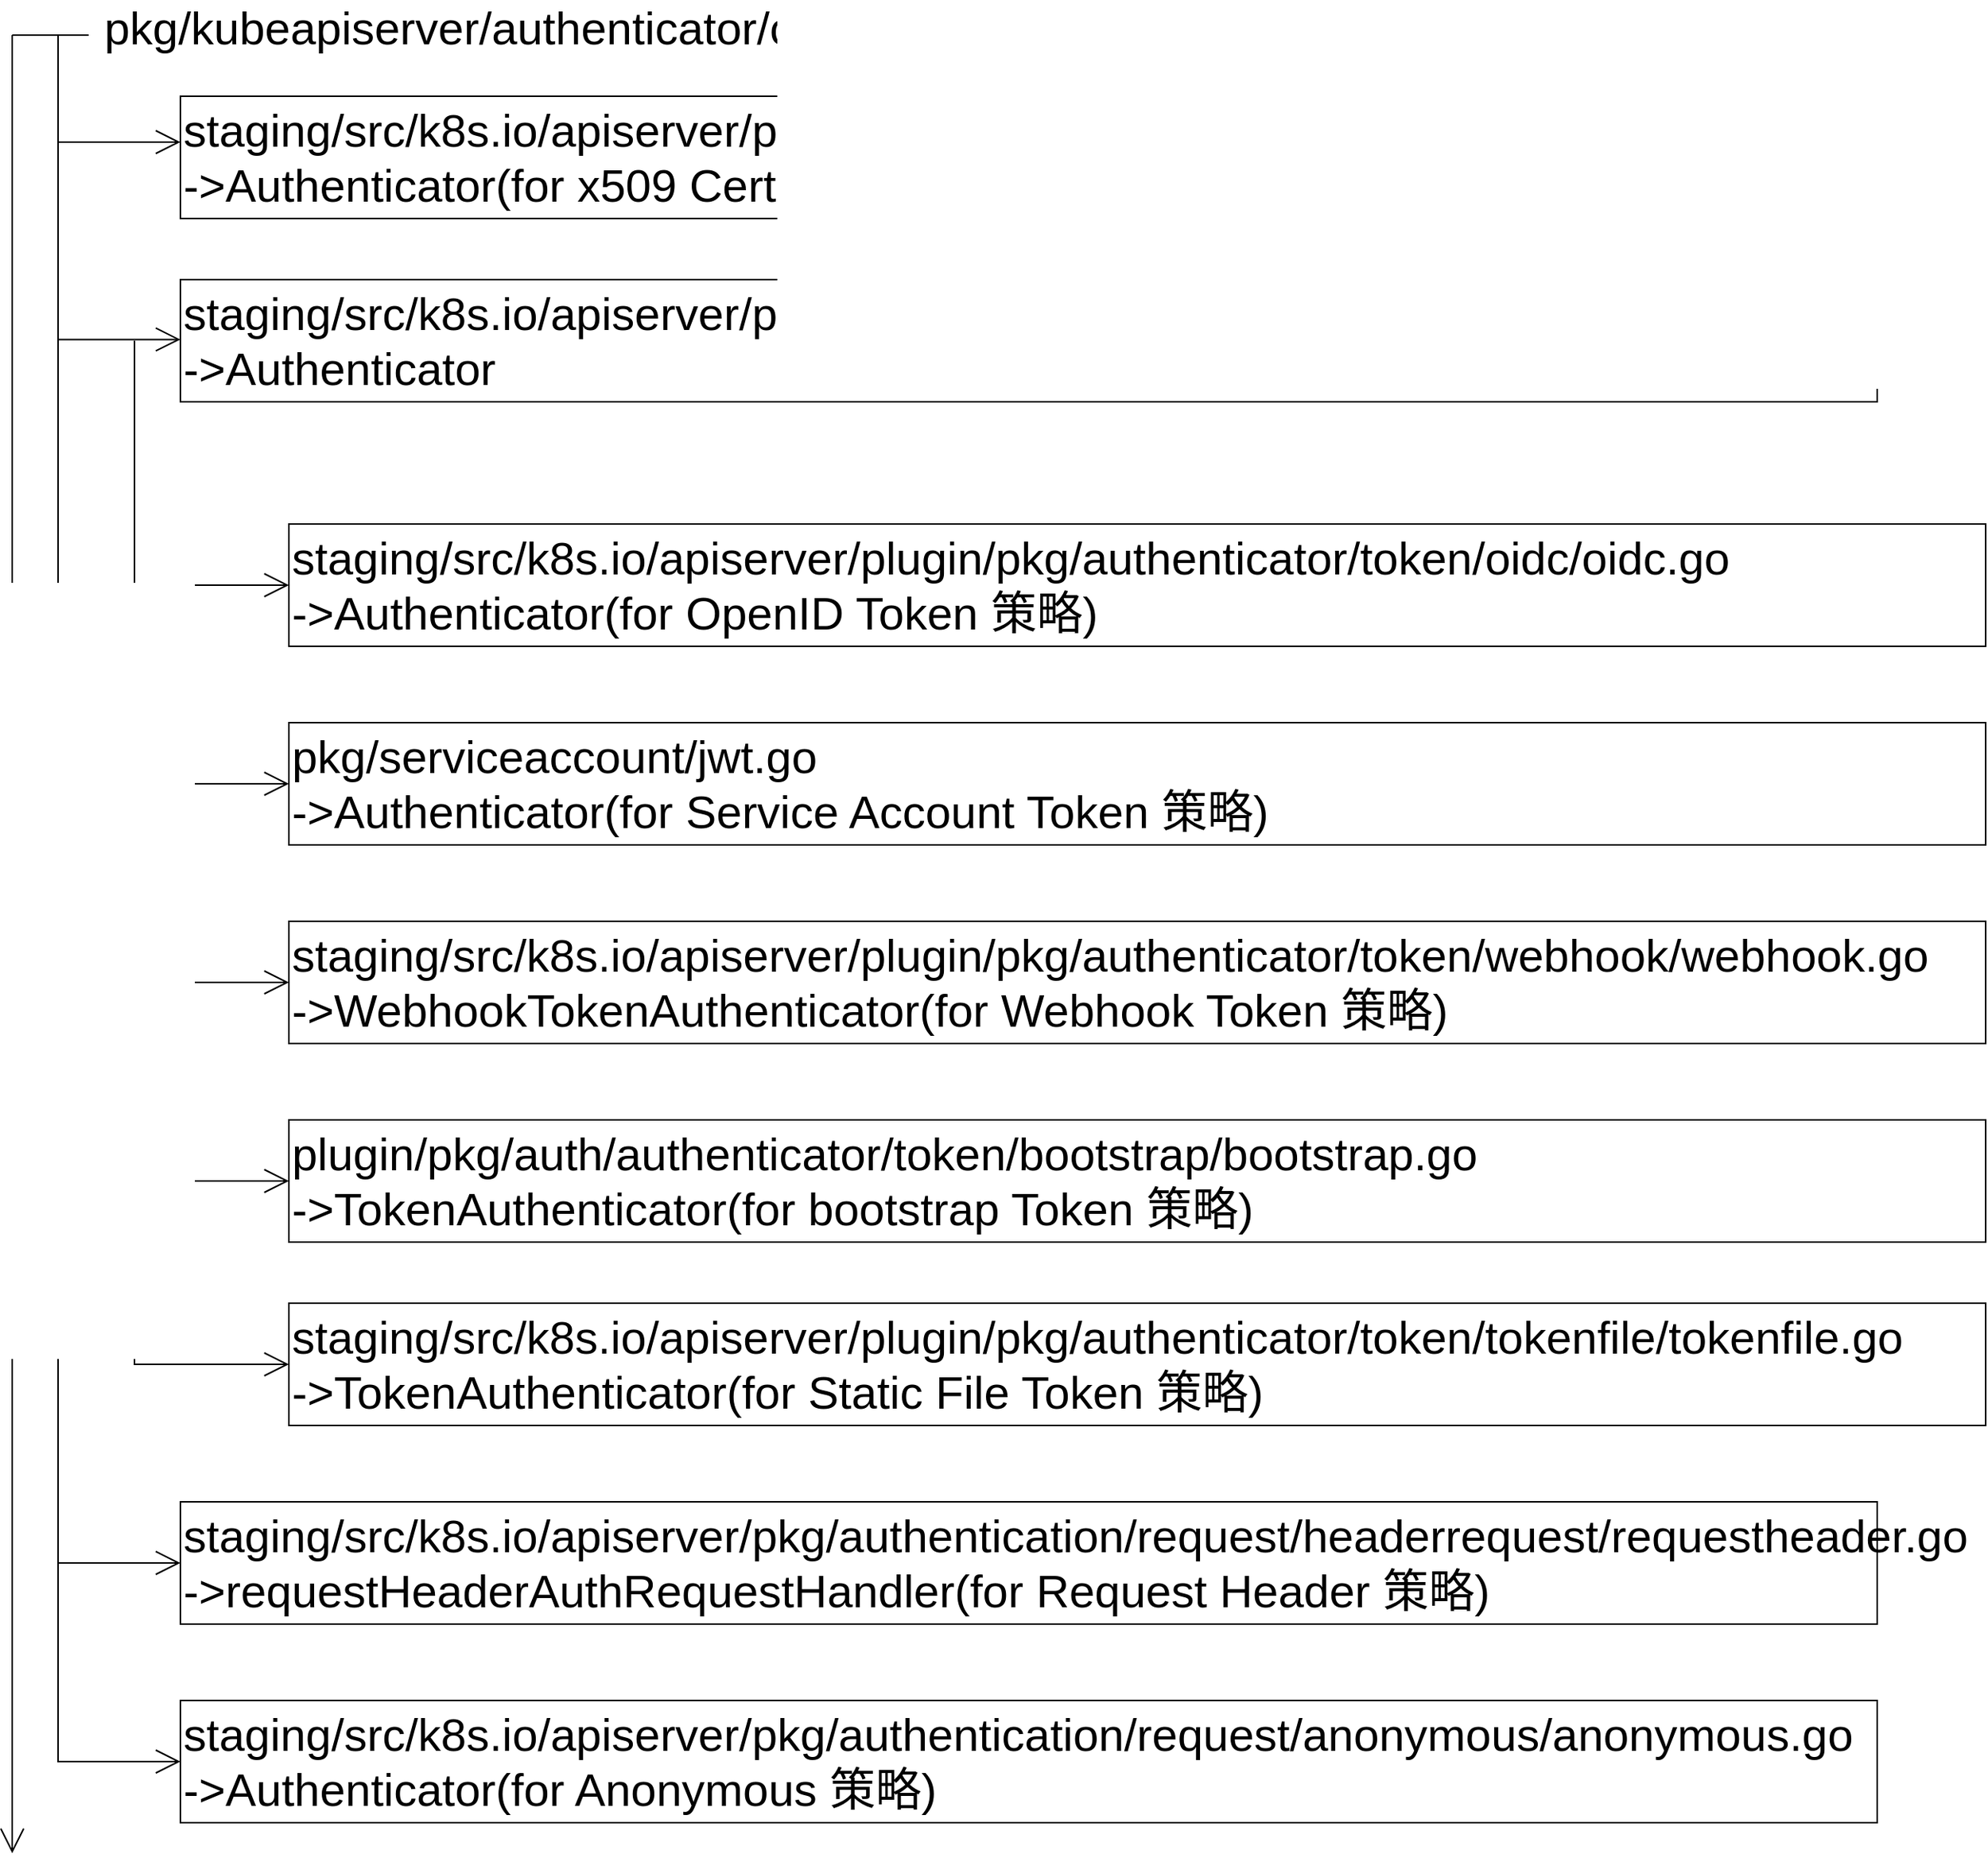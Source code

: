 <mxfile>
    <diagram id="6SAV9wzA2q_b0EbCtw1K" name="第 1 页">
        <mxGraphModel dx="3223" dy="2516" grid="1" gridSize="10" guides="1" tooltips="1" connect="1" arrows="1" fold="1" page="1" pageScale="1" pageWidth="827" pageHeight="1169" math="0" shadow="0">
            <root>
                <mxCell id="0"/>
                <mxCell id="1" parent="0"/>
                <mxCell id="7" value="" style="edgeStyle=none;orthogonalLoop=1;jettySize=auto;html=1;rounded=0;fontSize=30;endArrow=open;startSize=14;endSize=14;sourcePerimeterSpacing=8;targetPerimeterSpacing=8;curved=1;" edge="1" parent="1">
                    <mxGeometry width="140" relative="1" as="geometry">
                        <mxPoint x="-50" y="160" as="sourcePoint"/>
                        <mxPoint x="-50" y="1350" as="targetPoint"/>
                        <Array as="points"/>
                    </mxGeometry>
                </mxCell>
                <mxCell id="8" value="pkg/kubeapiserver/authenticator/config.go-&amp;gt;Config.New()" style="text;strokeColor=none;fillColor=none;html=1;align=center;verticalAlign=middle;whiteSpace=wrap;rounded=0;fontSize=30;" vertex="1" parent="1">
                    <mxGeometry y="140" width="780" height="30" as="geometry"/>
                </mxCell>
                <mxCell id="10" value="staging/src/k8s.io/apiserver/pkg/authentication/request/x509/x509.go&lt;br&gt;-&amp;gt;Authenticator(for x509 Cert 策略)" style="rounded=0;whiteSpace=wrap;html=1;fontSize=30;align=left;" vertex="1" parent="1">
                    <mxGeometry x="60" y="200" width="1010" height="80" as="geometry"/>
                </mxCell>
                <mxCell id="11" value="staging/src/k8s.io/apiserver/pkg/authentication/request/bearertoken/bearertoken.go&lt;br&gt;-&amp;gt;Authenticator" style="rounded=0;whiteSpace=wrap;html=1;fontSize=30;align=left;" vertex="1" parent="1">
                    <mxGeometry x="60" y="320" width="1110" height="80" as="geometry"/>
                </mxCell>
                <mxCell id="12" value="staging/src/k8s.io/apiserver/plugin/pkg/authenticator/token/oidc/oidc.go&lt;br&gt;-&amp;gt;Authenticator(for OpenID Token 策略)" style="rounded=0;whiteSpace=wrap;html=1;fontSize=30;align=left;" vertex="1" parent="1">
                    <mxGeometry x="131" y="480" width="1110" height="80" as="geometry"/>
                </mxCell>
                <mxCell id="13" value="pkg/serviceaccount/jwt.go&lt;br&gt;-&amp;gt;Authenticator(for Service Account Token 策略)" style="rounded=0;whiteSpace=wrap;html=1;fontSize=30;align=left;" vertex="1" parent="1">
                    <mxGeometry x="131" y="610" width="1110" height="80" as="geometry"/>
                </mxCell>
                <mxCell id="14" value="staging/src/k8s.io/apiserver/plugin/pkg/authenticator/token/webhook/webhook.go&lt;br style=&quot;border-color: var(--border-color);&quot;&gt;-&amp;gt;WebhookTokenAuthenticator(for Webhook Token 策略)" style="rounded=0;whiteSpace=wrap;html=1;fontSize=30;align=left;" vertex="1" parent="1">
                    <mxGeometry x="131" y="740" width="1110" height="80" as="geometry"/>
                </mxCell>
                <mxCell id="15" value="plugin/pkg/auth/authenticator/token/bootstrap/bootstrap.go&lt;br style=&quot;border-color: var(--border-color);&quot;&gt;-&amp;gt;TokenAuthenticator(for bootstrap Token 策略)" style="rounded=0;whiteSpace=wrap;html=1;fontSize=30;align=left;" vertex="1" parent="1">
                    <mxGeometry x="131" y="870" width="1110" height="80" as="geometry"/>
                </mxCell>
                <mxCell id="16" value="staging/src/k8s.io/apiserver/plugin/pkg/authenticator/token/tokenfile/tokenfile.go&lt;br style=&quot;border-color: var(--border-color);&quot;&gt;-&amp;gt;TokenAuthenticator(for Static File Token 策略)" style="rounded=0;whiteSpace=wrap;html=1;fontSize=30;align=left;" vertex="1" parent="1">
                    <mxGeometry x="131" y="990" width="1110" height="80" as="geometry"/>
                </mxCell>
                <mxCell id="17" value="staging/src/k8s.io/apiserver/pkg/authentication/request/headerrequest/requestheader.go&lt;br&gt;-&amp;gt;requestHeaderAuthRequestHandler(for Request Header 策略)" style="rounded=0;whiteSpace=wrap;html=1;fontSize=30;align=left;" vertex="1" parent="1">
                    <mxGeometry x="60" y="1120" width="1110" height="80" as="geometry"/>
                </mxCell>
                <mxCell id="18" value="staging/src/k8s.io/apiserver/pkg/authentication/request/anonymous/anonymous.go&lt;br&gt;-&amp;gt;Authenticator(for Anonymous 策略)" style="rounded=0;whiteSpace=wrap;html=1;fontSize=30;align=left;" vertex="1" parent="1">
                    <mxGeometry x="60" y="1250" width="1110" height="80" as="geometry"/>
                </mxCell>
                <mxCell id="19" value="" style="edgeStyle=orthogonalEdgeStyle;orthogonalLoop=1;jettySize=auto;html=1;rounded=0;fontSize=30;endArrow=open;startSize=14;endSize=14;sourcePerimeterSpacing=8;targetPerimeterSpacing=8;entryX=0;entryY=0.5;entryDx=0;entryDy=0;" edge="1" parent="1" target="18">
                    <mxGeometry width="140" relative="1" as="geometry">
                        <mxPoint y="160" as="sourcePoint"/>
                        <mxPoint y="1290" as="targetPoint"/>
                        <Array as="points">
                            <mxPoint y="160"/>
                            <mxPoint x="-20" y="160"/>
                            <mxPoint x="-20" y="1290"/>
                        </Array>
                    </mxGeometry>
                </mxCell>
                <mxCell id="22" value="" style="edgeStyle=none;orthogonalLoop=1;jettySize=auto;html=1;rounded=0;fontSize=30;endArrow=open;startSize=14;endSize=14;sourcePerimeterSpacing=8;targetPerimeterSpacing=8;" edge="1" parent="1">
                    <mxGeometry width="140" relative="1" as="geometry">
                        <mxPoint x="-20" y="230" as="sourcePoint"/>
                        <mxPoint x="60" y="230" as="targetPoint"/>
                        <Array as="points"/>
                    </mxGeometry>
                </mxCell>
                <mxCell id="24" value="" style="edgeStyle=none;orthogonalLoop=1;jettySize=auto;html=1;rounded=0;fontSize=30;endArrow=open;startSize=14;endSize=14;sourcePerimeterSpacing=8;targetPerimeterSpacing=8;" edge="1" parent="1">
                    <mxGeometry width="140" relative="1" as="geometry">
                        <mxPoint x="-20" y="359.23" as="sourcePoint"/>
                        <mxPoint x="60" y="359.23" as="targetPoint"/>
                        <Array as="points"/>
                    </mxGeometry>
                </mxCell>
                <mxCell id="26" value="" style="edgeStyle=orthogonalEdgeStyle;orthogonalLoop=1;jettySize=auto;html=1;rounded=0;fontSize=30;endArrow=open;startSize=14;endSize=14;sourcePerimeterSpacing=8;targetPerimeterSpacing=8;entryX=0;entryY=0.5;entryDx=0;entryDy=0;" edge="1" parent="1" target="12">
                    <mxGeometry width="140" relative="1" as="geometry">
                        <mxPoint x="30" y="360" as="sourcePoint"/>
                        <mxPoint x="120" y="519.23" as="targetPoint"/>
                        <Array as="points">
                            <mxPoint x="30" y="520"/>
                        </Array>
                    </mxGeometry>
                </mxCell>
                <mxCell id="27" value="" style="edgeStyle=orthogonalEdgeStyle;orthogonalLoop=1;jettySize=auto;html=1;rounded=0;fontSize=30;endArrow=open;startSize=14;endSize=14;sourcePerimeterSpacing=8;targetPerimeterSpacing=8;entryX=0;entryY=0.5;entryDx=0;entryDy=0;" edge="1" parent="1" target="13">
                    <mxGeometry width="140" relative="1" as="geometry">
                        <mxPoint x="30" y="360" as="sourcePoint"/>
                        <mxPoint x="70" y="640" as="targetPoint"/>
                        <Array as="points">
                            <mxPoint x="30" y="370"/>
                            <mxPoint x="30" y="650"/>
                        </Array>
                    </mxGeometry>
                </mxCell>
                <mxCell id="28" value="" style="edgeStyle=orthogonalEdgeStyle;orthogonalLoop=1;jettySize=auto;html=1;rounded=0;fontSize=30;endArrow=open;startSize=14;endSize=14;sourcePerimeterSpacing=8;targetPerimeterSpacing=8;entryX=0;entryY=0.5;entryDx=0;entryDy=0;" edge="1" parent="1" target="14">
                    <mxGeometry width="140" relative="1" as="geometry">
                        <mxPoint x="30" y="360" as="sourcePoint"/>
                        <mxPoint x="141" y="660.0" as="targetPoint"/>
                        <Array as="points">
                            <mxPoint x="30" y="370"/>
                            <mxPoint x="30" y="780"/>
                        </Array>
                    </mxGeometry>
                </mxCell>
                <mxCell id="29" value="" style="edgeStyle=orthogonalEdgeStyle;orthogonalLoop=1;jettySize=auto;html=1;rounded=0;fontSize=30;endArrow=open;startSize=14;endSize=14;sourcePerimeterSpacing=8;targetPerimeterSpacing=8;entryX=0;entryY=0.5;entryDx=0;entryDy=0;" edge="1" parent="1" target="15">
                    <mxGeometry width="140" relative="1" as="geometry">
                        <mxPoint x="30" y="360" as="sourcePoint"/>
                        <mxPoint x="141" y="790" as="targetPoint"/>
                        <Array as="points">
                            <mxPoint x="30" y="370"/>
                            <mxPoint x="30" y="910"/>
                        </Array>
                    </mxGeometry>
                </mxCell>
                <mxCell id="30" value="" style="edgeStyle=orthogonalEdgeStyle;orthogonalLoop=1;jettySize=auto;html=1;rounded=0;fontSize=30;endArrow=open;startSize=14;endSize=14;sourcePerimeterSpacing=8;targetPerimeterSpacing=8;entryX=0;entryY=0.5;entryDx=0;entryDy=0;" edge="1" parent="1" target="16">
                    <mxGeometry width="140" relative="1" as="geometry">
                        <mxPoint x="30" y="360" as="sourcePoint"/>
                        <mxPoint x="141.0" y="920" as="targetPoint"/>
                        <Array as="points">
                            <mxPoint x="30" y="370"/>
                            <mxPoint x="30" y="1030"/>
                        </Array>
                    </mxGeometry>
                </mxCell>
                <mxCell id="31" value="" style="edgeStyle=none;orthogonalLoop=1;jettySize=auto;html=1;rounded=0;fontSize=30;endArrow=open;startSize=14;endSize=14;sourcePerimeterSpacing=8;targetPerimeterSpacing=8;" edge="1" parent="1">
                    <mxGeometry width="140" relative="1" as="geometry">
                        <mxPoint x="-20" y="1160" as="sourcePoint"/>
                        <mxPoint x="60" y="1160" as="targetPoint"/>
                        <Array as="points"/>
                    </mxGeometry>
                </mxCell>
                <mxCell id="32" value="" style="edgeStyle=none;orthogonalLoop=1;jettySize=auto;html=1;rounded=0;fontSize=30;endArrow=none;startSize=14;endSize=14;sourcePerimeterSpacing=8;targetPerimeterSpacing=8;endFill=0;" edge="1" parent="1">
                    <mxGeometry width="140" relative="1" as="geometry">
                        <mxPoint x="-50" y="160" as="sourcePoint"/>
                        <mxPoint x="-20" y="160" as="targetPoint"/>
                        <Array as="points"/>
                    </mxGeometry>
                </mxCell>
            </root>
        </mxGraphModel>
    </diagram>
</mxfile>